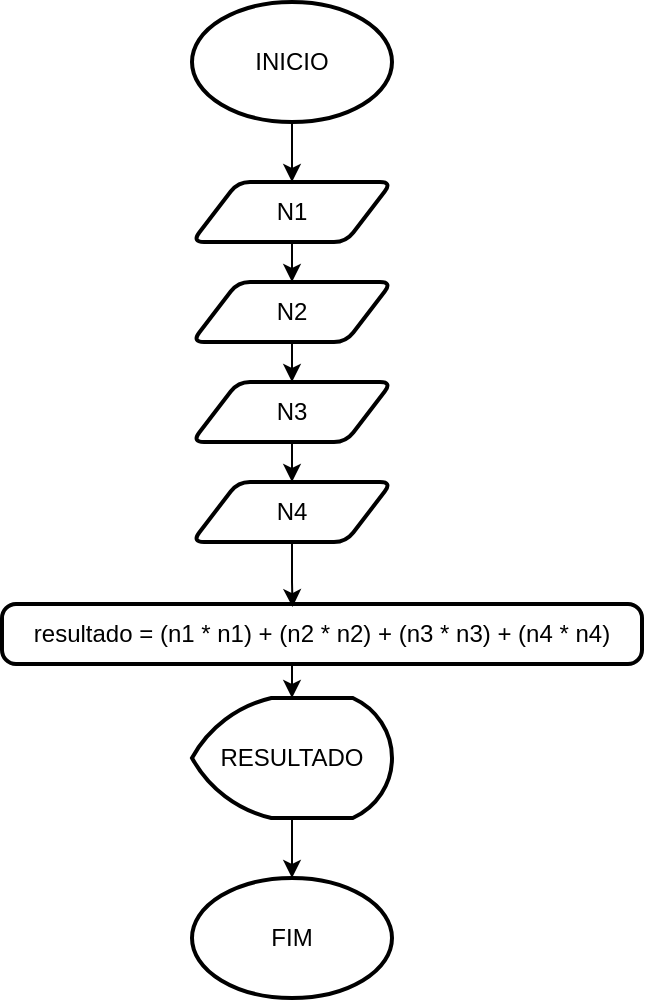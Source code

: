 <mxfile version="25.0.3">
  <diagram name="Página-1" id="ZlNGj8KyF1G_4qWZSXOI">
    <mxGraphModel dx="1434" dy="780" grid="1" gridSize="10" guides="1" tooltips="1" connect="1" arrows="1" fold="1" page="1" pageScale="1" pageWidth="1169" pageHeight="827" math="0" shadow="0">
      <root>
        <mxCell id="0" />
        <mxCell id="1" parent="0" />
        <mxCell id="tePsgXiq4V70FC35EkFr-8" style="edgeStyle=orthogonalEdgeStyle;rounded=0;orthogonalLoop=1;jettySize=auto;html=1;" edge="1" parent="1" source="tePsgXiq4V70FC35EkFr-1" target="tePsgXiq4V70FC35EkFr-3">
          <mxGeometry relative="1" as="geometry" />
        </mxCell>
        <mxCell id="tePsgXiq4V70FC35EkFr-1" value="INICIO" style="strokeWidth=2;html=1;shape=mxgraph.flowchart.start_1;whiteSpace=wrap;" vertex="1" parent="1">
          <mxGeometry x="520" y="165" width="100" height="60" as="geometry" />
        </mxCell>
        <mxCell id="tePsgXiq4V70FC35EkFr-2" value="FIM" style="strokeWidth=2;html=1;shape=mxgraph.flowchart.start_1;whiteSpace=wrap;" vertex="1" parent="1">
          <mxGeometry x="520" y="603" width="100" height="60" as="geometry" />
        </mxCell>
        <mxCell id="tePsgXiq4V70FC35EkFr-9" style="edgeStyle=orthogonalEdgeStyle;rounded=0;orthogonalLoop=1;jettySize=auto;html=1;" edge="1" parent="1" source="tePsgXiq4V70FC35EkFr-3" target="tePsgXiq4V70FC35EkFr-4">
          <mxGeometry relative="1" as="geometry" />
        </mxCell>
        <mxCell id="tePsgXiq4V70FC35EkFr-3" value="N1" style="shape=parallelogram;html=1;strokeWidth=2;perimeter=parallelogramPerimeter;whiteSpace=wrap;rounded=1;arcSize=12;size=0.23;" vertex="1" parent="1">
          <mxGeometry x="520" y="255" width="100" height="30" as="geometry" />
        </mxCell>
        <mxCell id="tePsgXiq4V70FC35EkFr-10" style="edgeStyle=orthogonalEdgeStyle;rounded=0;orthogonalLoop=1;jettySize=auto;html=1;" edge="1" parent="1" source="tePsgXiq4V70FC35EkFr-4" target="tePsgXiq4V70FC35EkFr-5">
          <mxGeometry relative="1" as="geometry" />
        </mxCell>
        <mxCell id="tePsgXiq4V70FC35EkFr-4" value="N2" style="shape=parallelogram;html=1;strokeWidth=2;perimeter=parallelogramPerimeter;whiteSpace=wrap;rounded=1;arcSize=12;size=0.23;" vertex="1" parent="1">
          <mxGeometry x="520" y="305" width="100" height="30" as="geometry" />
        </mxCell>
        <mxCell id="tePsgXiq4V70FC35EkFr-11" style="edgeStyle=orthogonalEdgeStyle;rounded=0;orthogonalLoop=1;jettySize=auto;html=1;" edge="1" parent="1" source="tePsgXiq4V70FC35EkFr-5" target="tePsgXiq4V70FC35EkFr-6">
          <mxGeometry relative="1" as="geometry" />
        </mxCell>
        <mxCell id="tePsgXiq4V70FC35EkFr-5" value="N3" style="shape=parallelogram;html=1;strokeWidth=2;perimeter=parallelogramPerimeter;whiteSpace=wrap;rounded=1;arcSize=12;size=0.23;" vertex="1" parent="1">
          <mxGeometry x="520" y="355" width="100" height="30" as="geometry" />
        </mxCell>
        <mxCell id="tePsgXiq4V70FC35EkFr-6" value="N4" style="shape=parallelogram;html=1;strokeWidth=2;perimeter=parallelogramPerimeter;whiteSpace=wrap;rounded=1;arcSize=12;size=0.23;" vertex="1" parent="1">
          <mxGeometry x="520" y="405" width="100" height="30" as="geometry" />
        </mxCell>
        <mxCell id="tePsgXiq4V70FC35EkFr-7" value="resultado = (n1 * n1) + (n2 * n2) + (n3 * n3) + (n4 * n4)" style="rounded=1;whiteSpace=wrap;html=1;absoluteArcSize=1;arcSize=14;strokeWidth=2;" vertex="1" parent="1">
          <mxGeometry x="425" y="466" width="320" height="30" as="geometry" />
        </mxCell>
        <mxCell id="tePsgXiq4V70FC35EkFr-12" style="edgeStyle=orthogonalEdgeStyle;rounded=0;orthogonalLoop=1;jettySize=auto;html=1;entryX=0.454;entryY=0.052;entryDx=0;entryDy=0;entryPerimeter=0;" edge="1" parent="1" source="tePsgXiq4V70FC35EkFr-6" target="tePsgXiq4V70FC35EkFr-7">
          <mxGeometry relative="1" as="geometry" />
        </mxCell>
        <mxCell id="tePsgXiq4V70FC35EkFr-16" style="edgeStyle=orthogonalEdgeStyle;rounded=0;orthogonalLoop=1;jettySize=auto;html=1;" edge="1" parent="1" source="tePsgXiq4V70FC35EkFr-14" target="tePsgXiq4V70FC35EkFr-2">
          <mxGeometry relative="1" as="geometry" />
        </mxCell>
        <mxCell id="tePsgXiq4V70FC35EkFr-14" value="RESULTADO" style="strokeWidth=2;html=1;shape=mxgraph.flowchart.display;whiteSpace=wrap;" vertex="1" parent="1">
          <mxGeometry x="520" y="513" width="100" height="60" as="geometry" />
        </mxCell>
        <mxCell id="tePsgXiq4V70FC35EkFr-15" style="edgeStyle=orthogonalEdgeStyle;rounded=0;orthogonalLoop=1;jettySize=auto;html=1;exitX=0.5;exitY=1;exitDx=0;exitDy=0;entryX=0.5;entryY=0;entryDx=0;entryDy=0;entryPerimeter=0;" edge="1" parent="1" source="tePsgXiq4V70FC35EkFr-7" target="tePsgXiq4V70FC35EkFr-14">
          <mxGeometry relative="1" as="geometry" />
        </mxCell>
      </root>
    </mxGraphModel>
  </diagram>
</mxfile>
